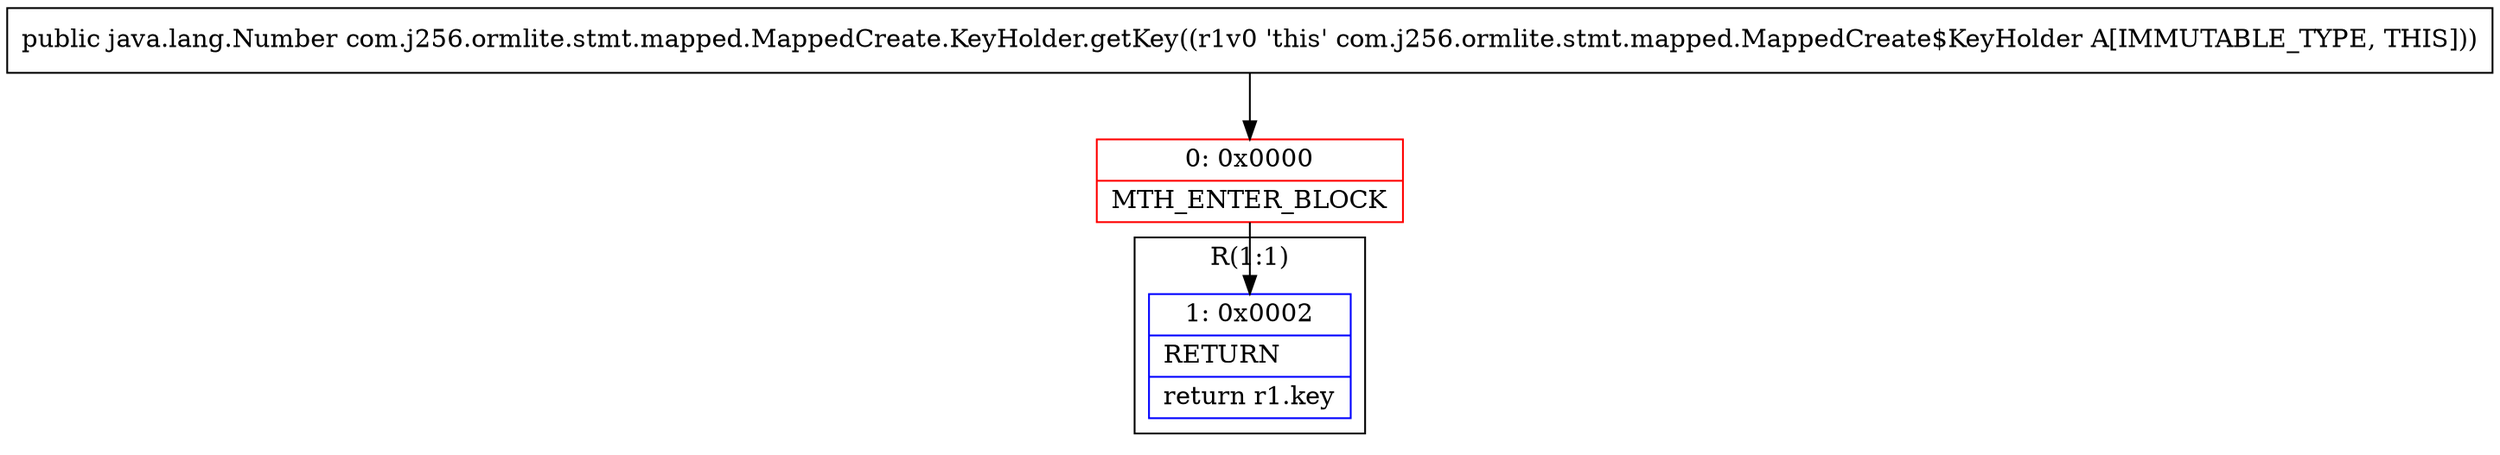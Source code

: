 digraph "CFG forcom.j256.ormlite.stmt.mapped.MappedCreate.KeyHolder.getKey()Ljava\/lang\/Number;" {
subgraph cluster_Region_1590462476 {
label = "R(1:1)";
node [shape=record,color=blue];
Node_1 [shape=record,label="{1\:\ 0x0002|RETURN\l|return r1.key\l}"];
}
Node_0 [shape=record,color=red,label="{0\:\ 0x0000|MTH_ENTER_BLOCK\l}"];
MethodNode[shape=record,label="{public java.lang.Number com.j256.ormlite.stmt.mapped.MappedCreate.KeyHolder.getKey((r1v0 'this' com.j256.ormlite.stmt.mapped.MappedCreate$KeyHolder A[IMMUTABLE_TYPE, THIS])) }"];
MethodNode -> Node_0;
Node_0 -> Node_1;
}

